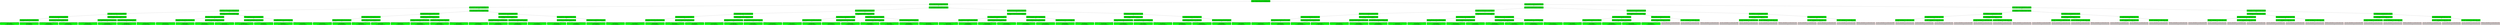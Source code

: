 digraph G{
node[shape="record", style="filled"];
node0xc000503590[label="{949f8a038715c5e8cbe2aca27b60abc17b1543d1f7616f3a46d6af52116e8ddb | e1bc0a82a5c7760df5bcb3e93f556372ac2b7260ddf2448dd0f02cd80b542d5f\nd70d999737134f7c36c555772f1ab1b9f61dfe71d7c60554cd06e2b9b53756c3}", fillcolor="green"];
node0xc0005034f0[label="{e1bc0a82a5c7760df5bcb3e93f556372ac2b7260ddf2448dd0f02cd80b542d5f | 36d7c2810c99183580f41c1a0567d460c1b980b62af30e0c6ffa6ee4377e732a\n6e7f081af5340d6a4f5fcb8490318a96188e33798bff884a1071c944f7ba3a27}", fillcolor="green"];
node0xc000503590->node0xc0005034f0 [dir=back]
node0xc0005033b0[label="{36d7c2810c99183580f41c1a0567d460c1b980b62af30e0c6ffa6ee4377e732a | 8434b5db349dd7719411466d014c113302a3779c1e0afb82ee443c9e5bb11580\nfc09e0d014cd59eb24ce526ed8186e6276e9111908f1f9c64a956bf55ec8775f}", fillcolor="green"];
node0xc0005034f0->node0xc0005033b0 [dir=back]
node0xc000503130[label="{8434b5db349dd7719411466d014c113302a3779c1e0afb82ee443c9e5bb11580 | 3b4fa88a82ac8ea34e204c7ecbe8b0fb4e41d019119d5832ca485d66e5de56e2\nff48f04bc16cccc05b0121c32a30d9083dedb3492235350eff5b56a5bb1a34b8}", fillcolor="green"];
node0xc0005033b0->node0xc000503130 [dir=back]
node0xc000502c30[label="{3b4fa88a82ac8ea34e204c7ecbe8b0fb4e41d019119d5832ca485d66e5de56e2 | 1ccdd45e387af98a1c4855931a1a693251d863ae9cca3a14eceac86fb3f84585\nb42e3968395fdbeb4be635f5db21aaa2751c4c72902d5ad86f7b1240e1e238c9}", fillcolor="green"];
node0xc000503130->node0xc000502c30 [dir=back]
node0xc000502230[label="{1ccdd45e387af98a1c4855931a1a693251d863ae9cca3a14eceac86fb3f84585 | 8d3b7ac238a54a1e5cacc247b8fca2d67f8b73c7c4f518d800a8da03f5c5a4d6\nd47be744290e1f644e6bc96feae2b4325b246bee894da9e869c95e6a5a403ad7}", fillcolor="green"];
node0xc000502c30->node0xc000502230 [dir=back]
node0xc0004f4e10[label="{8d3b7ac238a54a1e5cacc247b8fca2d67f8b73c7c4f518d800a8da03f5c5a4d6 | a693fe4f1dfb02b9ebd232d8ef7a9b417185d2333bf7c89588644b61ae877457\n679220bb345f44f9a72ab098359130d47c4c570217f0024e4d138f0a39ece4a6}", fillcolor="green"];
node0xc000502230->node0xc0004f4e10 [dir=back]
node0xc0001ebe00[label="{a693fe4f1dfb02b9ebd232d8ef7a9b417185d2333bf7c89588644b61ae877457 |DPI: 5814189346446 \nNombre: Cristobal Olmos \nCorreo: jaime.villanueva42@yahoo.com}", fillcolor="green"];
node0xc0004f4e10->node0xc0001ebe00 [dir=back]
node0xc0001ebef0[label="{679220bb345f44f9a72ab098359130d47c4c570217f0024e4d138f0a39ece4a6 |DPI: 2579993916352 \nNombre: Adriana Pichardo \nCorreo: eva89@gmail.com}", fillcolor="green"];
node0xc0004f4e10->node0xc0001ebef0 [dir=back]
node0xc0004f4e60[label="{d47be744290e1f644e6bc96feae2b4325b246bee894da9e869c95e6a5a403ad7 | cdf167354e6ec81520d4b2148716b8c40c939aba4800dd95fbf2336adbc35c14\n676a5df929a0cbbab4c1b777348f6b8c77fb073b1faa537fdba3271f3be7d4e3}", fillcolor="green"];
node0xc000502230->node0xc0004f4e60 [dir=back]
node0xc0001ebf90[label="{cdf167354e6ec81520d4b2148716b8c40c939aba4800dd95fbf2336adbc35c14 |DPI: 6644531371337 \nNombre: Ignacio Almaraz \nCorreo: yolanda.guzmn@yahoo.com}", fillcolor="green"];
node0xc0004f4e60->node0xc0001ebf90 [dir=back]
node0xc0003a6140[label="{676a5df929a0cbbab4c1b777348f6b8c77fb073b1faa537fdba3271f3be7d4e3 |DPI: 7334813213241 \nNombre: Conchita Barreto \nCorreo: manuela20@hotmail.com}", fillcolor="green"];
node0xc0004f4e60->node0xc0003a6140 [dir=back]
node0xc000502280[label="{b42e3968395fdbeb4be635f5db21aaa2751c4c72902d5ad86f7b1240e1e238c9 | c0344e9befa43dd52cf898e0d24541a9ef12d40152cb67417137c1744aa27320\n99850ff4b19c5803681bd2a9d9f92249fd69ae38352f576136a7450895ce6706}", fillcolor="green"];
node0xc000502c30->node0xc000502280 [dir=back]
node0xc0004f4eb0[label="{c0344e9befa43dd52cf898e0d24541a9ef12d40152cb67417137c1744aa27320 | 8502107479b7e89f5f8292936b8bba267f12dd0fe00e412e2be932826b1ab11c\n1dec04371d8c9fd0cfcc534968216d1ce9465e1897cdabfafe680a6c573b685f}", fillcolor="green"];
node0xc000502280->node0xc0004f4eb0 [dir=back]
node0xc0003a6280[label="{8502107479b7e89f5f8292936b8bba267f12dd0fe00e412e2be932826b1ab11c |DPI: 8593429736187 \nNombre: Alejandra Alcántar \nCorreo: mariano.duarte@yahoo.com}", fillcolor="green"];
node0xc0004f4eb0->node0xc0003a6280 [dir=back]
node0xc0003a65f0[label="{1dec04371d8c9fd0cfcc534968216d1ce9465e1897cdabfafe680a6c573b685f |DPI: 8584257927669 \nNombre: Mónica Valverde \nCorreo: clemente.palacios86@hotmail.com}", fillcolor="green"];
node0xc0004f4eb0->node0xc0003a65f0 [dir=back]
node0xc0004f4f00[label="{99850ff4b19c5803681bd2a9d9f92249fd69ae38352f576136a7450895ce6706 | 224de5f1935b2fe808a1b26836f4b8033e7eac3e45d0692aa034f7ee16dd776a\n92d5600e12bd34cf1ac2e00b0bd9e45101a7642a3cff2f93fd532b4432fc111c}", fillcolor="green"];
node0xc000502280->node0xc0004f4f00 [dir=back]
node0xc0003a6960[label="{224de5f1935b2fe808a1b26836f4b8033e7eac3e45d0692aa034f7ee16dd776a |DPI: 5936653271624 \nNombre: Miguel Corona \nCorreo: homero.delatorre54@gmail.com}", fillcolor="green"];
node0xc0004f4f00->node0xc0003a6960 [dir=back]
node0xc0003a6c30[label="{92d5600e12bd34cf1ac2e00b0bd9e45101a7642a3cff2f93fd532b4432fc111c |DPI: 5553164513391 \nNombre: Bernardo Armenta \nCorreo: antoniogaytn47@gmail.com}", fillcolor="green"];
node0xc0004f4f00->node0xc0003a6c30 [dir=back]
node0xc000502c80[label="{ff48f04bc16cccc05b0121c32a30d9083dedb3492235350eff5b56a5bb1a34b8 | 66d90d28d48931210200c88bc77c73f3c29c6e4e68cf260fa7e9b141cf692955\ndbbea6cae44940eefc58333ca281c804e115522e1ea50446b55a891bfd3dd8a5}", fillcolor="green"];
node0xc000503130->node0xc000502c80 [dir=back]
node0xc0005022d0[label="{66d90d28d48931210200c88bc77c73f3c29c6e4e68cf260fa7e9b141cf692955 | 2d90d127c87a663687252fd3dd734f3e4bed861d1fc35567ed0c16dcf7753502\nf5a4e948ffe9f56a85d129a91b0669078923dbf6dc34872e03084ec19e044577}", fillcolor="green"];
node0xc000502c80->node0xc0005022d0 [dir=back]
node0xc0004f4f50[label="{2d90d127c87a663687252fd3dd734f3e4bed861d1fc35567ed0c16dcf7753502 | 589829e63e0dadea3b16de93633e9ef54f663b8a2484c50f04c5d708d7712748\nca32c639aad0a1018fc837cfb84c55f9e74738a97cad284335077be7ab4e4cc4}", fillcolor="green"];
node0xc0005022d0->node0xc0004f4f50 [dir=back]
node0xc0003a6f00[label="{589829e63e0dadea3b16de93633e9ef54f663b8a2484c50f04c5d708d7712748 |DPI: 8377357717474 \nNombre: Raquel Villanueva \nCorreo: clara17@yahoo.com}", fillcolor="green"];
node0xc0004f4f50->node0xc0003a6f00 [dir=back]
node0xc0003a7680[label="{ca32c639aad0a1018fc837cfb84c55f9e74738a97cad284335077be7ab4e4cc4 |DPI: 8616272612388 \nNombre: Rosalia Báez \nCorreo: bertacastro29@yahoo.com}", fillcolor="green"];
node0xc0004f4f50->node0xc0003a7680 [dir=back]
node0xc0004f4fa0[label="{f5a4e948ffe9f56a85d129a91b0669078923dbf6dc34872e03084ec19e044577 | 82e5425c2af431662015d3af51e300a98a0858efa56653b3db7a32e601793481\n4579d1ab270a3e3270348911db4a1cac37035deb0f06a72c3a0c8b3c526dd6a5}", fillcolor="green"];
node0xc0005022d0->node0xc0004f4fa0 [dir=back]
node0xc0003a7db0[label="{82e5425c2af431662015d3af51e300a98a0858efa56653b3db7a32e601793481 |DPI: 4761248384994 \nNombre: Joaquín Carvajal \nCorreo: barbara.soliz@gmail.com}", fillcolor="green"];
node0xc0004f4fa0->node0xc0003a7db0 [dir=back]
node0xc00013e4b0[label="{4579d1ab270a3e3270348911db4a1cac37035deb0f06a72c3a0c8b3c526dd6a5 |DPI: 8618227236876 \nNombre: Patricio Luna \nCorreo: timoteo.de-jess@hotmail.com}", fillcolor="green"];
node0xc0004f4fa0->node0xc00013e4b0 [dir=back]
node0xc000502320[label="{dbbea6cae44940eefc58333ca281c804e115522e1ea50446b55a891bfd3dd8a5 | 734271487f7bb39ae6674e330d14b904d09fa47108763a174d8b3416608407c3\n1fd6161cdffae6f63cedfbfe6f1bbba4a35731bde97edb0a40fa544ba84da3c4}", fillcolor="green"];
node0xc000502c80->node0xc000502320 [dir=back]
node0xc0004f4ff0[label="{734271487f7bb39ae6674e330d14b904d09fa47108763a174d8b3416608407c3 | 5cc31a38be64eff41a877eb91ab3f46aea93d7c93954a8867d5400de1f69b26d\nad11e22189c55d5887a0af980b6a3a0afdde4b0f045c778784499ea480672eb1}", fillcolor="green"];
node0xc000502320->node0xc0004f4ff0 [dir=back]
node0xc00013eaf0[label="{5cc31a38be64eff41a877eb91ab3f46aea93d7c93954a8867d5400de1f69b26d |DPI: 9866583571365 \nNombre: María Cristina Díaz \nCorreo: mara-cristina.rodarte@hotmail.com}", fillcolor="green"];
node0xc0004f4ff0->node0xc00013eaf0 [dir=back]
node0xc00013f180[label="{ad11e22189c55d5887a0af980b6a3a0afdde4b0f045c778784499ea480672eb1 |DPI: 8926946543451 \nNombre: Gloria Lugo \nCorreo: anita84@yahoo.com}", fillcolor="green"];
node0xc0004f4ff0->node0xc00013f180 [dir=back]
node0xc0004f5040[label="{1fd6161cdffae6f63cedfbfe6f1bbba4a35731bde97edb0a40fa544ba84da3c4 | 2add79055fe954ad544eb889fdd7d7edd3c9c0c3a26037acb1f6c585212f8447\n954039e46de8c4ebfea8a55371ba952a3dfb5f052675a35937b99e74728e887c}", fillcolor="green"];
node0xc000502320->node0xc0004f5040 [dir=back]
node0xc00013f770[label="{2add79055fe954ad544eb889fdd7d7edd3c9c0c3a26037acb1f6c585212f8447 |DPI: 2895556173714 \nNombre: Sara Tovar \nCorreo: marco-antonio.pacheco@gmail.com}", fillcolor="green"];
node0xc0004f5040->node0xc00013f770 [dir=back]
node0xc00013fd10[label="{954039e46de8c4ebfea8a55371ba952a3dfb5f052675a35937b99e74728e887c |DPI: 8681469768764 \nNombre: Arturo Herrera \nCorreo: luciagalvn31@yahoo.com}", fillcolor="green"];
node0xc0004f5040->node0xc00013fd10 [dir=back]
node0xc000503180[label="{fc09e0d014cd59eb24ce526ed8186e6276e9111908f1f9c64a956bf55ec8775f | 0e7332425e5355f92290eefa89a0284396307928752adafcefd27427454ca0b4\n3110860b1f80e199678debf514b317f41384c4d00bcddbf26618205ae296908f}", fillcolor="green"];
node0xc0005033b0->node0xc000503180 [dir=back]
node0xc000502cd0[label="{0e7332425e5355f92290eefa89a0284396307928752adafcefd27427454ca0b4 | 4b95fe830396b2b2f9066b5952b13f540a938cca1db43dd2bde147b5bb68a10a\ncf3b90d9ff06f30fbd00dc4d8c4b3dd10d38b8ebf30206a7be067e887e04378c}", fillcolor="green"];
node0xc000503180->node0xc000502cd0 [dir=back]
node0xc000502370[label="{4b95fe830396b2b2f9066b5952b13f540a938cca1db43dd2bde147b5bb68a10a | cb80088d0d9747955edfd3ab6e8749efc199b470d3652729d287cfc43e14c101\nc7f3a4e56fee54f96a6f6212dd0c5b771c17185496d9b82aeea0807d5155927e}", fillcolor="green"];
node0xc000502cd0->node0xc000502370 [dir=back]
node0xc0004f5090[label="{cb80088d0d9747955edfd3ab6e8749efc199b470d3652729d287cfc43e14c101 | cda69f2553925f27b368012dcb22b33c5f63b7a6074c6ecdcfc745d226555860\n2cd3427e68502bbcc3d67e8f37ab16f1677f414cc61844483ceb0b5cda8fc4c4}", fillcolor="green"];
node0xc000502370->node0xc0004f5090 [dir=back]
node0xc0000803c0[label="{cda69f2553925f27b368012dcb22b33c5f63b7a6074c6ecdcfc745d226555860 |DPI: 3829417887596 \nNombre: Clemente Ortega \nCorreo: marco-antonio.vigil42@hotmail.com}", fillcolor="green"];
node0xc0004f5090->node0xc0000803c0 [dir=back]
node0xc000081590[label="{2cd3427e68502bbcc3d67e8f37ab16f1677f414cc61844483ceb0b5cda8fc4c4 |DPI: 7293994859958 \nNombre: Marco Antonio Gaona \nCorreo: rafael.salcido@yahoo.com}", fillcolor="green"];
node0xc0004f5090->node0xc000081590 [dir=back]
node0xc0004f50e0[label="{c7f3a4e56fee54f96a6f6212dd0c5b771c17185496d9b82aeea0807d5155927e | 9fe435dfd87111430553580e92cae53fef4eaf1820b036feca59715a79e7e037\n52f8801012ee4c656cc37271811730cc385a42e3e9a3295f265962cb6060818c}", fillcolor="green"];
node0xc000502370->node0xc0004f50e0 [dir=back]
node0xc000056640[label="{9fe435dfd87111430553580e92cae53fef4eaf1820b036feca59715a79e7e037 |DPI: 5268755694735 \nNombre: Juana Chávez \nCorreo: cristina.velzquez42@yahoo.com}", fillcolor="green"];
node0xc0004f50e0->node0xc000056640 [dir=back]
node0xc000057590[label="{52f8801012ee4c656cc37271811730cc385a42e3e9a3295f265962cb6060818c |DPI: 4931411478349 \nNombre: Ana Alemán \nCorreo: mara-jos.guajardo@yahoo.com}", fillcolor="green"];
node0xc0004f50e0->node0xc000057590 [dir=back]
node0xc0005023c0[label="{cf3b90d9ff06f30fbd00dc4d8c4b3dd10d38b8ebf30206a7be067e887e04378c | 62161ae532081c49c91c90e63ae478f533b4a78a0c4bdcabccec7255f1bb1d75\n44860b4dbffb043b5295111d8fe1b01e523b7b270c52157b6bb31b249fd51bdd}", fillcolor="green"];
node0xc000502cd0->node0xc0005023c0 [dir=back]
node0xc0004f5130[label="{62161ae532081c49c91c90e63ae478f533b4a78a0c4bdcabccec7255f1bb1d75 | 514055b9d6520d1571e393e286dce1d5c5f2a8410567854376ba0b742f940b1f\n86cc1691e10efa09513a61e36a2b80d8a4b6c7c1c980d173c7c5d7a1d35a608c}", fillcolor="green"];
node0xc0005023c0->node0xc0004f5130 [dir=back]
node0xc0000fe500[label="{514055b9d6520d1571e393e286dce1d5c5f2a8410567854376ba0b742f940b1f |DPI: 9468315172899 \nNombre: Miguel Delao \nCorreo: emilia.bustos@yahoo.com}", fillcolor="green"];
node0xc0004f5130->node0xc0000fe500 [dir=back]
node0xc0000ff3b0[label="{86cc1691e10efa09513a61e36a2b80d8a4b6c7c1c980d173c7c5d7a1d35a608c |DPI: 2544769875933 \nNombre: Ricardo Villareal \nCorreo: gracielasantilln86@hotmail.com}", fillcolor="green"];
node0xc0004f5130->node0xc0000ff3b0 [dir=back]
node0xc0004f5180[label="{44860b4dbffb043b5295111d8fe1b01e523b7b270c52157b6bb31b249fd51bdd | 23305c6ecbb573d1427ac73728fff3daa48eb865abee314d31886fa86cc0e9a7\ncdd5768b5c334b0ea3c5dc7f8ecef081108f1356f9eb65073bfc94a7a57f7d2e}", fillcolor="green"];
node0xc0005023c0->node0xc0004f5180 [dir=back]
node0xc0001a6230[label="{23305c6ecbb573d1427ac73728fff3daa48eb865abee314d31886fa86cc0e9a7 |DPI: 8849135349176 \nNombre: Isabel Quiñones \nCorreo: gregorio.leiva59@yahoo.com}", fillcolor="green"];
node0xc0004f5180->node0xc0001a6230 [dir=back]
node0xc0001a6ff0[label="{cdd5768b5c334b0ea3c5dc7f8ecef081108f1356f9eb65073bfc94a7a57f7d2e |DPI: 7119974381947 \nNombre: Lourdes Segura \nCorreo: jos-emiliomadrigal21@yahoo.com}", fillcolor="green"];
node0xc0004f5180->node0xc0001a6ff0 [dir=back]
node0xc000502d20[label="{3110860b1f80e199678debf514b317f41384c4d00bcddbf26618205ae296908f | a5d31efc7389d33506070baff88c45669a72f983556a93cde9f2d0515cf3d705\na39e843d240c430cff348b98a17046034b1fd8e4546a3bb5b68242d28d84b1c9}", fillcolor="green"];
node0xc000503180->node0xc000502d20 [dir=back]
node0xc000502410[label="{a5d31efc7389d33506070baff88c45669a72f983556a93cde9f2d0515cf3d705 | 209c312afbf1bdaf98f502a12cf3c15908867faa1e93156d8a3535a743fdebab\nfb37753097dd6ddddc93406715c6b390ca6eb074a726460f8b21c02e7b03651c}", fillcolor="green"];
node0xc000502d20->node0xc000502410 [dir=back]
node0xc0004f51d0[label="{209c312afbf1bdaf98f502a12cf3c15908867faa1e93156d8a3535a743fdebab | b72ab869cec3c9bb131bbbd848c9ce4e50797126656dbb953db0d663f00b64be\n6bcf4d8e749de78d4e21228dd2b29b2038e9aa126d00f5ebedff2000dba09750}", fillcolor="green"];
node0xc000502410->node0xc0004f51d0 [dir=back]
node0xc0001a7d10[label="{b72ab869cec3c9bb131bbbd848c9ce4e50797126656dbb953db0d663f00b64be |DPI: 2669196288446 \nNombre: Caridad Jiménez \nCorreo: jacobo.ulloa@hotmail.com}", fillcolor="green"];
node0xc0004f51d0->node0xc0001a7d10 [dir=back]
node0xc0002c4a50[label="{6bcf4d8e749de78d4e21228dd2b29b2038e9aa126d00f5ebedff2000dba09750 |DPI: 7635494171368 \nNombre: Cristobal Gaona \nCorreo: guillermina01@hotmail.com}", fillcolor="green"];
node0xc0004f51d0->node0xc0002c4a50 [dir=back]
node0xc0004f5220[label="{fb37753097dd6ddddc93406715c6b390ca6eb074a726460f8b21c02e7b03651c | a816bc031b6bac1879c2925215a916fc09220d6dbff2fc9a6d7e2e306d84ca67\n0c46e2547b5193a2c60e5cc4b227dbeaa52c740f0e55b0a61c5fed04fa93fa4e}", fillcolor="green"];
node0xc000502410->node0xc0004f5220 [dir=back]
node0xc0002c5680[label="{a816bc031b6bac1879c2925215a916fc09220d6dbff2fc9a6d7e2e306d84ca67 |DPI: 4656671761475 \nNombre: Hernán Granado \nCorreo: cecilia.pia88@gmail.com}", fillcolor="green"];
node0xc0004f5220->node0xc0002c5680 [dir=back]
node0xc0001ba230[label="{0c46e2547b5193a2c60e5cc4b227dbeaa52c740f0e55b0a61c5fed04fa93fa4e |DPI: 7743627623662 \nNombre: Adriana Padrón \nCorreo: gustavohidalgo60@yahoo.com}", fillcolor="green"];
node0xc0004f5220->node0xc0001ba230 [dir=back]
node0xc000502460[label="{a39e843d240c430cff348b98a17046034b1fd8e4546a3bb5b68242d28d84b1c9 | e26c7c4afc2c9b623577e224111c9999a35bd3776be147f55a571b26876101b5\n8fcdd9650b09ea8ed104f6516c1adeaab5fd966c5dec746356c002e11f45d83e}", fillcolor="green"];
node0xc000502d20->node0xc000502460 [dir=back]
node0xc0004f5270[label="{e26c7c4afc2c9b623577e224111c9999a35bd3776be147f55a571b26876101b5 | 0c0737ec6bb47e5b432877db260d0e8eed4b5bc1701859e4d4027aff5e22ce47\n68e687335d2115cbcd512c277e510743b3b012826d9fde4fc58c801ca8513dfe}", fillcolor="green"];
node0xc000502460->node0xc0004f5270 [dir=back]
node0xc0001bae10[label="{0c0737ec6bb47e5b432877db260d0e8eed4b5bc1701859e4d4027aff5e22ce47 |DPI: 1822147458793 \nNombre: Ángela Limón \nCorreo: mara-elena31@hotmail.com}", fillcolor="green"];
node0xc0004f5270->node0xc0001bae10 [dir=back]
node0xc0001bb9a0[label="{68e687335d2115cbcd512c277e510743b3b012826d9fde4fc58c801ca8513dfe |DPI: 1368897391774 \nNombre: Emilia Rocha \nCorreo: caridad24@gmail.com}", fillcolor="green"];
node0xc0004f5270->node0xc0001bb9a0 [dir=back]
node0xc0004f52c0[label="{8fcdd9650b09ea8ed104f6516c1adeaab5fd966c5dec746356c002e11f45d83e | 0691abed08b220efbfad814a1c069638c70601eba4f06728a0da14e6651dbbb1\n98aed83cdbfa9aa48376a4f02ac8ff9d85e98f4c4cf4523d46125e644159340d}", fillcolor="green"];
node0xc000502460->node0xc0004f52c0 [dir=back]
node0xc00040e500[label="{0691abed08b220efbfad814a1c069638c70601eba4f06728a0da14e6651dbbb1 |DPI: 8773678378328 \nNombre: Marco Antonio Olvera \nCorreo: horacio96@gmail.com}", fillcolor="green"];
node0xc0004f52c0->node0xc00040e500 [dir=back]
node0xc00040efa0[label="{98aed83cdbfa9aa48376a4f02ac8ff9d85e98f4c4cf4523d46125e644159340d |DPI: 5254425467734 \nNombre: Catalina Anaya \nCorreo: elena.malave66@gmail.com}", fillcolor="green"];
node0xc0004f52c0->node0xc00040efa0 [dir=back]
node0xc000503400[label="{6e7f081af5340d6a4f5fcb8490318a96188e33798bff884a1071c944f7ba3a27 | 454d741930cbd6c36d32880b4a9d98b89e65b6ecc45e618e4d6e9837d590ba48\n1ec5a3bbfe01556da94d2bac4a319ebb7ff70b9ff4433072f95ef87b2543a3f4}", fillcolor="green"];
node0xc0005034f0->node0xc000503400 [dir=back]
node0xc0005031d0[label="{454d741930cbd6c36d32880b4a9d98b89e65b6ecc45e618e4d6e9837d590ba48 | f8d5121692b950f9063dfbfa121c85342e302a2bfc821669fd46425fdc2a0367\nf81cdb4ae31b94e59e17f93a4889a4238e96bc61dba57647dbf35889e8b08b81}", fillcolor="green"];
node0xc000503400->node0xc0005031d0 [dir=back]
node0xc000502d70[label="{f8d5121692b950f9063dfbfa121c85342e302a2bfc821669fd46425fdc2a0367 | 6b46f64fc90d88a895469a62ef89ae5ced317261ec92bbef05c55d6f6277cd7f\nea8c234e3bb0b04cac7ba6602176298617c762483049b0468a3513fb1011386b}", fillcolor="green"];
node0xc0005031d0->node0xc000502d70 [dir=back]
node0xc0005024b0[label="{6b46f64fc90d88a895469a62ef89ae5ced317261ec92bbef05c55d6f6277cd7f | 1f83531335f78e2e1b33626081bf6c89ec72da0df6c375824c9ae1bf5475981a\n45ad81c521fb2cbbf68c8e5e2816561b7f0e3ab831da59e927abbb590e101e13}", fillcolor="green"];
node0xc000502d70->node0xc0005024b0 [dir=back]
node0xc0004f5310[label="{1f83531335f78e2e1b33626081bf6c89ec72da0df6c375824c9ae1bf5475981a | 8978831b6c0d6977847fc474a57287aba0f812050964399d9208b9a620407590\n4320918f8424d591d342b34c9300016e79034b5d5cb6e4a67f910a7b74eb6bd3}", fillcolor="green"];
node0xc0005024b0->node0xc0004f5310 [dir=back]
node0xc00040f9a0[label="{8978831b6c0d6977847fc474a57287aba0f812050964399d9208b9a620407590 |DPI: 3142962397964 \nNombre: Pilar Arriaga \nCorreo: gilberto.pedraza@yahoo.com}", fillcolor="green"];
node0xc0004f5310->node0xc00040f9a0 [dir=back]
node0xc0002d3950[label="{4320918f8424d591d342b34c9300016e79034b5d5cb6e4a67f910a7b74eb6bd3 |DPI: 2934128786923 \nNombre: Diana Granados \nCorreo: hugo.lugo64@hotmail.com}", fillcolor="green"];
node0xc0004f5310->node0xc0002d3950 [dir=back]
node0xc0004f5360[label="{45ad81c521fb2cbbf68c8e5e2816561b7f0e3ab831da59e927abbb590e101e13 | b89c091248498f74171e6c4a6de947374ad5616db337a2e26d99c7853630f26a\n38b947f433a6a23652e1f51d8e012c8a2862139128de106a0df8abae8b3805f7}", fillcolor="green"];
node0xc0005024b0->node0xc0004f5360 [dir=back]
node0xc0002ed860[label="{b89c091248498f74171e6c4a6de947374ad5616db337a2e26d99c7853630f26a |DPI: 4741686263641 \nNombre: David Ybarra \nCorreo: carlacarranza97@hotmail.com}", fillcolor="green"];
node0xc0004f5360->node0xc0002ed860 [dir=back]
node0xc0003076d0[label="{38b947f433a6a23652e1f51d8e012c8a2862139128de106a0df8abae8b3805f7 |DPI: 7913235243699 \nNombre: Adriana Gil \nCorreo: jaime08@yahoo.com}", fillcolor="green"];
node0xc0004f5360->node0xc0003076d0 [dir=back]
node0xc000502500[label="{ea8c234e3bb0b04cac7ba6602176298617c762483049b0468a3513fb1011386b | 160cfb9cddb2b4b2c67a6ab55bcd0e354bd912e690da6e406a5481af8e2a46cc\nd7a9e8f392b8c8870dcec48fdd279c633bfadecb790a2a0468427d6a148c2ce7}", fillcolor="green"];
node0xc000502d70->node0xc000502500 [dir=back]
node0xc0004f53b0[label="{160cfb9cddb2b4b2c67a6ab55bcd0e354bd912e690da6e406a5481af8e2a46cc | c95bd84c9cf959b5d89900422d2c075e2055fef1350a721d526172a7f24f411b\na66768b65194ef3fe50572c417e2ebc1a5652737ca42dad7c2600ac07a7f0c50}", fillcolor="green"];
node0xc000502500->node0xc0004f53b0 [dir=back]
node0xc000381540[label="{c95bd84c9cf959b5d89900422d2c075e2055fef1350a721d526172a7f24f411b |DPI: 7736147974617 \nNombre: Mercedes Matos \nCorreo: andrs.villa@hotmail.com}", fillcolor="green"];
node0xc0004f53b0->node0xc000381540 [dir=back]
node0xc0001af4f0[label="{a66768b65194ef3fe50572c417e2ebc1a5652737ca42dad7c2600ac07a7f0c50 |DPI: 1288938143589 \nNombre: Benjamín Delapaz \nCorreo: mara-soledad10@gmail.com}", fillcolor="green"];
node0xc0004f53b0->node0xc0001af4f0 [dir=back]
node0xc0004f5400[label="{d7a9e8f392b8c8870dcec48fdd279c633bfadecb790a2a0468427d6a148c2ce7 | bf950dd1a89fe0b8ec95bde1bc03cd2b236056263258dc974fa80d852c3932c1\n8b9e19c88fe8cc15facad84793e63319916e785883fdb20e77f0a3b82791f73c}", fillcolor="green"];
node0xc000502500->node0xc0004f5400 [dir=back]
node0xc0003a6af0[label="{bf950dd1a89fe0b8ec95bde1bc03cd2b236056263258dc974fa80d852c3932c1 |DPI: 2943724396811 \nNombre: Mario Arreola \nCorreo: rocio.armijo@hotmail.com}", fillcolor="green"];
node0xc0004f5400->node0xc0003a6af0 [dir=back]
node0xc00013e870[label="{8b9e19c88fe8cc15facad84793e63319916e785883fdb20e77f0a3b82791f73c |DPI: 6643178386258 \nNombre: Magdalena Cabrera \nCorreo: pedromontemayor66@yahoo.com}", fillcolor="green"];
node0xc0004f5400->node0xc00013e870 [dir=back]
node0xc000502dc0[label="{f81cdb4ae31b94e59e17f93a4889a4238e96bc61dba57647dbf35889e8b08b81 | f1e1cece38351e5380e004141d1661543f4975ed949a05020a619a8817da89ea\n121dc9a3993ed9f3b96a6f41143a196ba51c38dc840f42a05efc6b2988193999}", fillcolor="green"];
node0xc0005031d0->node0xc000502dc0 [dir=back]
node0xc000502550[label="{f1e1cece38351e5380e004141d1661543f4975ed949a05020a619a8817da89ea | a020f91d96cb409aeece9e6a4381460f153e46af02897c4433d71dfb45c2897d\n5f913b5e0db626b7806fc3e5b46eb5cf84de6358806ecab191a1c33475ec6da0}", fillcolor="green"];
node0xc000502dc0->node0xc000502550 [dir=back]
node0xc0004f5450[label="{a020f91d96cb409aeece9e6a4381460f153e46af02897c4433d71dfb45c2897d | 01304332c4a64c253ab210c79e1027242904cf94f2034080424aeb23b41ca903\n76d6448a71d482bb4b4db30c4acde84c44e7ec55043ad250fdddbba8fec9f4e3}", fillcolor="green"];
node0xc000502550->node0xc0004f5450 [dir=back]
node0xc000080690[label="{01304332c4a64c253ab210c79e1027242904cf94f2034080424aeb23b41ca903 |DPI: 5155254917714 \nNombre: Jorge Chávez \nCorreo: bertaperalta89@hotmail.com}", fillcolor="green"];
node0xc0004f5450->node0xc000080690 [dir=back]
node0xc0000562d0[label="{76d6448a71d482bb4b4db30c4acde84c44e7ec55043ad250fdddbba8fec9f4e3 |DPI: 1636777681957 \nNombre: Gilberto Menchaca \nCorreo: ngela.godoy27@hotmail.com}", fillcolor="green"];
node0xc0004f5450->node0xc0000562d0 [dir=back]
node0xc0004f54a0[label="{5f913b5e0db626b7806fc3e5b46eb5cf84de6358806ecab191a1c33475ec6da0 | 4335c57654f063dc992d6d0e5a15f84f6c23eb2a1fa35e5440571f40faf38ca6\n043a5d0e5695afe0aa52bfb4ceaf3632070e06921c6d9d96ba8134c8c69fb2f1}", fillcolor="green"];
node0xc000502550->node0xc0004f54a0 [dir=back]
node0xc000057e50[label="{4335c57654f063dc992d6d0e5a15f84f6c23eb2a1fa35e5440571f40faf38ca6 |DPI: 4139935691723 \nNombre: Dolores Sepúlveda \nCorreo: mara.perea@gmail.com}", fillcolor="green"];
node0xc0004f54a0->node0xc000057e50 [dir=back]
node0xc0000ff9a0[label="{043a5d0e5695afe0aa52bfb4ceaf3632070e06921c6d9d96ba8134c8c69fb2f1 |DPI: 7966122282638 \nNombre: Diego Castañeda \nCorreo: guillermina.loera38@yahoo.com}", fillcolor="green"];
node0xc0004f54a0->node0xc0000ff9a0 [dir=back]
node0xc0005025a0[label="{121dc9a3993ed9f3b96a6f41143a196ba51c38dc840f42a05efc6b2988193999 | 255c03fcf8396026ab0ebc984fca6ef3c70f85b7fd52b54f7445c8d9fde88836\n5076383c8e73ea03087a606152cc2bc753c1390a69ea7b8507600f0455caecbd}", fillcolor="green"];
node0xc000502dc0->node0xc0005025a0 [dir=back]
node0xc0004f54f0[label="{255c03fcf8396026ab0ebc984fca6ef3c70f85b7fd52b54f7445c8d9fde88836 | b598a1d7bf9ebaab8bd85ad69298a4549d98935464ca017b3b5dfcab7ccdae9c\n71c1fe1fca76d2224ec3bf1dfd29e247009028a2717e085c538ab9e21061feba}", fillcolor="green"];
node0xc0005025a0->node0xc0004f54f0 [dir=back]
node0xc0001a74a0[label="{b598a1d7bf9ebaab8bd85ad69298a4549d98935464ca017b3b5dfcab7ccdae9c |DPI: 7243556412666 \nNombre: Luis Franco \nCorreo: martn.pabn@hotmail.com}", fillcolor="green"];
node0xc0004f54f0->node0xc0001a74a0 [dir=back]
node0xc0002c4f50[label="{71c1fe1fca76d2224ec3bf1dfd29e247009028a2717e085c538ab9e21061feba |DPI: 6151384252919 \nNombre: Julio Ojeda \nCorreo: mnicasaavedra45@gmail.com}", fillcolor="green"];
node0xc0004f54f0->node0xc0002c4f50 [dir=back]
node0xc0004f5540[label="{5076383c8e73ea03087a606152cc2bc753c1390a69ea7b8507600f0455caecbd | 7c6b7019d5512645b056037ff0e5cbee1e7b3d55e75ea8062ebae9481949d11b\ne659ae37f8e9074e3cc2452f8eac98d3af39a86d8b1adb3061a554ab1344d06b}", fillcolor="green"];
node0xc0005025a0->node0xc0004f5540 [dir=back]
node0xc0001ba9b0[label="{7c6b7019d5512645b056037ff0e5cbee1e7b3d55e75ea8062ebae9481949d11b |DPI: 9783989826944 \nNombre: Ariadna Gallegos \nCorreo: jaimezayas60@yahoo.com}", fillcolor="green"];
node0xc0004f5540->node0xc0001ba9b0 [dir=back]
node0xc00040e3c0[label="{e659ae37f8e9074e3cc2452f8eac98d3af39a86d8b1adb3061a554ab1344d06b |DPI: 8719188476476 \nNombre: Reina Fonseca \nCorreo: miguel-ngel.almanza03@gmail.com}", fillcolor="green"];
node0xc0004f5540->node0xc00040e3c0 [dir=back]
node0xc000503220[label="{1ec5a3bbfe01556da94d2bac4a319ebb7ff70b9ff4433072f95ef87b2543a3f4 | 0a3b52a926a020193e239364b6439346146b1afe26b21037145a99c6a31f8c2f\ne4ac94deb1549951321bf72f76e78946dd6d6601fdbde0b08dd0bc9d4cc90ccb}", fillcolor="green"];
node0xc000503400->node0xc000503220 [dir=back]
node0xc000502e10[label="{0a3b52a926a020193e239364b6439346146b1afe26b21037145a99c6a31f8c2f | 367d0337809c8ba1e7cc0888bfb254b12f81668a0fe623f989b5a216446e9c21\na2d964aeabb6297b672a76d518a2164ff6e03e6ef40a202cb6afe10f2133e6e1}", fillcolor="green"];
node0xc000503220->node0xc000502e10 [dir=back]
node0xc0005025f0[label="{367d0337809c8ba1e7cc0888bfb254b12f81668a0fe623f989b5a216446e9c21 | a29ae1c740b6e46eaa6cfa010e26c8db786df6307575875415216b6587ad5bb3\n1ba94cf858cdbf06269d3e0fb4e7faa44eaf7022dacc5706bca9563e327144c5}", fillcolor="green"];
node0xc000502e10->node0xc0005025f0 [dir=back]
node0xc0004f5590[label="{a29ae1c740b6e46eaa6cfa010e26c8db786df6307575875415216b6587ad5bb3 | 0381e66b34a3da34ea74d93c2440cbad9238282976eda3993c7d91efa6ada976\n90e4a29e29d15d748484375802c739fdd55f77526f379eac0780e6caf092d53f}", fillcolor="green"];
node0xc0005025f0->node0xc0004f5590 [dir=back]
node0xc00040fdb0[label="{0381e66b34a3da34ea74d93c2440cbad9238282976eda3993c7d91efa6ada976 |DPI: 9281237978619 \nNombre: Lorena Saiz \nCorreo: concepcinaguirre80@yahoo.com}", fillcolor="green"];
node0xc0004f5590->node0xc00040fdb0 [dir=back]
node0xc0002d3680[label="{90e4a29e29d15d748484375802c739fdd55f77526f379eac0780e6caf092d53f |DPI: 8946841966492 \nNombre: Isabela Águilar \nCorreo: manuela52@hotmail.com}", fillcolor="green"];
node0xc0004f5590->node0xc0002d3680 [dir=back]
node0xc0004f55e0[label="{1ba94cf858cdbf06269d3e0fb4e7faa44eaf7022dacc5706bca9563e327144c5 | c3e6f63ba7d76008a2d1a8f6d1f176e67054fedc5f948bf99af77f1b5a083aa4\ne4ba5935a8f7cbd1fca8c9eeb26453230d1dbd186046b60afb2ab68886efa253}", fillcolor="green"];
node0xc0005025f0->node0xc0004f55e0 [dir=back]
node0xc0002ecf50[label="{c3e6f63ba7d76008a2d1a8f6d1f176e67054fedc5f948bf99af77f1b5a083aa4 |DPI: 8844536119965 \nNombre: Andrea Bahena \nCorreo: micaelaybarra59@yahoo.com}", fillcolor="green"];
node0xc0004f55e0->node0xc0002ecf50 [dir=back]
node0xc0003067d0[label="{e4ba5935a8f7cbd1fca8c9eeb26453230d1dbd186046b60afb2ab68886efa253 |DPI: 6278431891478 \nNombre: Mónica Jaramillo \nCorreo: andrea.rico43@yahoo.com}", fillcolor="green"];
node0xc0004f55e0->node0xc0003067d0 [dir=back]
node0xc000502640[label="{a2d964aeabb6297b672a76d518a2164ff6e03e6ef40a202cb6afe10f2133e6e1 | ff6a584fc91bc446569486680cc217c1f8a104171c7033ff5e13c9d06b97464d\ndd7e22b9eac96519a3e935482fc7588223a8cc7a462759a81993f8dd4c5569aa}", fillcolor="green"];
node0xc000502e10->node0xc000502640 [dir=back]
node0xc0004f5630[label="{ff6a584fc91bc446569486680cc217c1f8a104171c7033ff5e13c9d06b97464d | 4ca6e4c9b40b94cff6aceb3e72435db0fb7069264db9d81cae4b4bdc3aca9867\ncdd6b8fd106a4e04540208a969af9cdf89a4a8082ebaac582d7445edce282e36}", fillcolor="green"];
node0xc000502640->node0xc0004f5630 [dir=back]
node0xc00012e7d0[label="{4ca6e4c9b40b94cff6aceb3e72435db0fb7069264db9d81cae4b4bdc3aca9867 |DPI: 3719448425919 \nNombre: Graciela Garibay \nCorreo: irenevarela66@yahoo.com}", fillcolor="green"];
node0xc0004f5630->node0xc00012e7d0 [dir=back]
node0xc00012ff40[label="{cdd6b8fd106a4e04540208a969af9cdf89a4a8082ebaac582d7445edce282e36 |DPI: 9713416438915 \nNombre: Magdalena Corrales \nCorreo: guillermo94@gmail.com}", fillcolor="green"];
node0xc0004f5630->node0xc00012ff40 [dir=back]
node0xc0004f5680[label="{dd7e22b9eac96519a3e935482fc7588223a8cc7a462759a81993f8dd4c5569aa | e29615362d8732685af00bce69b2342db05c3e8421a52f3a6145cc99a7324df3\n2d0ae68665ed3fd409cee16eebeb3dafc50191e3c482f5032fd4c093047d2dae}", fillcolor="green"];
node0xc000502640->node0xc0004f5680 [dir=back]
node0xc00015d680[label="{e29615362d8732685af00bce69b2342db05c3e8421a52f3a6145cc99a7324df3 |DPI: 3163518389391 \nNombre: Beatriz Garibay \nCorreo: lourdes41@yahoo.com}", fillcolor="green"];
node0xc0004f5680->node0xc00015d680 [dir=back]
node0xc000188d70[label="{2d0ae68665ed3fd409cee16eebeb3dafc50191e3c482f5032fd4c093047d2dae |DPI: 4364563269412 \nNombre: Pablo Saldaña \nCorreo: josferrer65@gmail.com}", fillcolor="green"];
node0xc0004f5680->node0xc000188d70 [dir=back]
node0xc000502e60[label="{e4ac94deb1549951321bf72f76e78946dd6d6601fdbde0b08dd0bc9d4cc90ccb | b25359f0bc5cfb4f45616ca0c9d52a333005fcee7345128bbf2771c7b476191f\n25e1706b24d6282ee000a670570d203da2a429fdb3482f65d13a9e09dbb1a83f}", fillcolor="green"];
node0xc000503220->node0xc000502e60 [dir=back]
node0xc000502690[label="{b25359f0bc5cfb4f45616ca0c9d52a333005fcee7345128bbf2771c7b476191f | 5129d9a70100d7ff82aa39f9e11dbbfa9a9d6ca230d7070870ab6454de9545c2\n21c4fc4f03cc32ec0a8dd9e1e0b898554eb71a1bc17b5c4bbd0b4ac4580cd823}", fillcolor="green"];
node0xc000502e60->node0xc000502690 [dir=back]
node0xc0004f56d0[label="{5129d9a70100d7ff82aa39f9e11dbbfa9a9d6ca230d7070870ab6454de9545c2 | a97f90998bc77e9a29863c6fea51f36638c9c6c1550c99fef4c3e312b2754fa7\nd0d3a2ce16e23b76b84005b862abc56e6d8a78486a66144821301f49bef67c80}", fillcolor="green"];
node0xc000502690->node0xc0004f56d0 [dir=back]
node0xc00019c410[label="{a97f90998bc77e9a29863c6fea51f36638c9c6c1550c99fef4c3e312b2754fa7 |DPI: 2463133135696 \nNombre: Juan Santacruz \nCorreo: cristobal.maestas@gmail.com}", fillcolor="green"];
node0xc0004f56d0->node0xc00019c410 [dir=back]
node0xc00019da40[label="{d0d3a2ce16e23b76b84005b862abc56e6d8a78486a66144821301f49bef67c80 |DPI: 7393555697555 \nNombre: Ana Luisa Quintero \nCorreo: gloria.correa@hotmail.com}", fillcolor="green"];
node0xc0004f56d0->node0xc00019da40 [dir=back]
node0xc0004f5720[label="{21c4fc4f03cc32ec0a8dd9e1e0b898554eb71a1bc17b5c4bbd0b4ac4580cd823 | 86b85b0a38f4162cba73a5476592c4ecb959d31efc84a5cbbd85d5769044b7b1\n42a07e09737f55f9a2d70c9e21f1edd33d5551a800a13edfc9ab9bd9fc2c89e8}", fillcolor="green"];
node0xc000502690->node0xc0004f5720 [dir=back]
node0xc0001b9040[label="{86b85b0a38f4162cba73a5476592c4ecb959d31efc84a5cbbd85d5769044b7b1 |DPI: 6117527626576 \nNombre: Mayte Salcido \nCorreo: raquel.viera@gmail.com}", fillcolor="green"];
node0xc0004f5720->node0xc0001b9040 [dir=back]
node0xc0001da5f0[label="{42a07e09737f55f9a2d70c9e21f1edd33d5551a800a13edfc9ab9bd9fc2c89e8 |DPI: 1889525113272 \nNombre: Raúl Dueñas \nCorreo: leonorlemus91@hotmail.com}", fillcolor="green"];
node0xc0004f5720->node0xc0001da5f0 [dir=back]
node0xc0005026e0[label="{25e1706b24d6282ee000a670570d203da2a429fdb3482f65d13a9e09dbb1a83f | 8700ddecf36aabb19fd72d7838ffc3f2dc29c7fbc6c5df47ae985681ce88d23f\n400356a383799547841dfde7f0483e7032142d559e16906e350f679c45b162ba}", fillcolor="green"];
node0xc000502e60->node0xc0005026e0 [dir=back]
node0xc0004f5770[label="{8700ddecf36aabb19fd72d7838ffc3f2dc29c7fbc6c5df47ae985681ce88d23f | 50bfa66b73f3543f2d999de9d69d2a5967034223a94851af49489d38f68ddace\n9c32bb9b929018e55cb4d14b3a9b860e546871cc11782e14e4fe5278badc919e}", fillcolor="green"];
node0xc0005026e0->node0xc0004f5770 [dir=back]
node0xc0001dbb30[label="{50bfa66b73f3543f2d999de9d69d2a5967034223a94851af49489d38f68ddace |DPI: 2685894788755 \nNombre: José Emilio Amador \nCorreo: lorenzo36@gmail.com}", fillcolor="green"];
node0xc0004f5770->node0xc0001dbb30 [dir=back]
node0xc0001ef040[label="{9c32bb9b929018e55cb4d14b3a9b860e546871cc11782e14e4fe5278badc919e |DPI: 9664891415778 \nNombre: Graciela Rosales \nCorreo: guillermo.sanches@gmail.com}", fillcolor="green"];
node0xc0004f5770->node0xc0001ef040 [dir=back]
node0xc0004f57c0[label="{400356a383799547841dfde7f0483e7032142d559e16906e350f679c45b162ba | 0f07d7f0fa1d0d1b9d10c3cbb80b04a6ed554b02019f204bcb313a8d3a842685\n795394a869bfdaea9b62d0fad3b48b7933d967c2f824d69f1ed246da9bba9aa4}", fillcolor="green"];
node0xc0005026e0->node0xc0004f57c0 [dir=back]
node0xc00021c500[label="{0f07d7f0fa1d0d1b9d10c3cbb80b04a6ed554b02019f204bcb313a8d3a842685 |DPI: 5829183656269 \nNombre: Carmen Rodríguez \nCorreo: guadalupe.luna@yahoo.com}", fillcolor="green"];
node0xc0004f57c0->node0xc00021c500 [dir=back]
node0xc00021d950[label="{795394a869bfdaea9b62d0fad3b48b7933d967c2f824d69f1ed246da9bba9aa4 |DPI: 3222262655866 \nNombre: Olivia Lovato \nCorreo: carlota56@hotmail.com}", fillcolor="green"];
node0xc0004f57c0->node0xc00021d950 [dir=back]
node0xc000503540[label="{d70d999737134f7c36c555772f1ab1b9f61dfe71d7c60554cd06e2b9b53756c3 | 32ec8e2c7f6d2b6e632263c0fedcb62aad77fda58ddac3840e5c583d74cac4c9\n6e468e8eef75b2a6cbe733ec9742c9a4b3cfc8ac5562bb22d31171857db25097}", fillcolor="green"];
node0xc000503590->node0xc000503540 [dir=back]
node0xc000503450[label="{32ec8e2c7f6d2b6e632263c0fedcb62aad77fda58ddac3840e5c583d74cac4c9 | 61b0c13344e62a1325b7bf52bfbf0793294c6b13bd77029a7acf3888397bb117\nf34e66227165f1281f479e413cb2847497b002988e0231fb739dd340a088055b}", fillcolor="green"];
node0xc000503540->node0xc000503450 [dir=back]
node0xc000503270[label="{61b0c13344e62a1325b7bf52bfbf0793294c6b13bd77029a7acf3888397bb117 | 6580240f6a3d00d1edc13cf4464c48a00f8e197f16479f83d19104bef8c56fd8\n147b8a5df3e52b7b99162e20ec0324017487ebcc305aa30bc85770696a67c782}", fillcolor="green"];
node0xc000503450->node0xc000503270 [dir=back]
node0xc000502eb0[label="{6580240f6a3d00d1edc13cf4464c48a00f8e197f16479f83d19104bef8c56fd8 | 0719d054be1d20442927a3cda248fa288d3a805293e7c7508a07892072ef045d\n7fe16da8717b4b86a4037d21849626159bc3444ad4db498ccad851570ccc8bca}", fillcolor="green"];
node0xc000503270->node0xc000502eb0 [dir=back]
node0xc000502730[label="{0719d054be1d20442927a3cda248fa288d3a805293e7c7508a07892072ef045d | 56afe99526c2f003e76876e37adf2d2ed34eeb3c7acb9df9eac74a2e37d2bf5f\n6ba2df7c88045b4f3c59266f8cc00a5bb151106c9dc75e73886d19b5142de3c3}", fillcolor="green"];
node0xc000502eb0->node0xc000502730 [dir=back]
node0xc0004f5810[label="{56afe99526c2f003e76876e37adf2d2ed34eeb3c7acb9df9eac74a2e37d2bf5f | 750ed222765557259ff145e912405a4f642f31f7a39e77be142a844c295b85a8\n87ae5f9b0b1e5035a649555649e7529a9e5e7ed51be078f1461d5c708569ab51}", fillcolor="green"];
node0xc000502730->node0xc0004f5810 [dir=back]
node0xc000248d70[label="{750ed222765557259ff145e912405a4f642f31f7a39e77be142a844c295b85a8 |DPI: 2397977697528 \nNombre: Vicente Chapa \nCorreo: ramonaalemn15@yahoo.com}", fillcolor="green"];
node0xc0004f5810->node0xc000248d70 [dir=back]
node0xc000278960[label="{87ae5f9b0b1e5035a649555649e7529a9e5e7ed51be078f1461d5c708569ab51 |DPI: 3867331198829 \nNombre: Cristobal Gaytán \nCorreo: hernn79@hotmail.com}", fillcolor="green"];
node0xc0004f5810->node0xc000278960 [dir=back]
node0xc0004f5860[label="{6ba2df7c88045b4f3c59266f8cc00a5bb151106c9dc75e73886d19b5142de3c3 | fb47b31eb53b9d3b869062a4da3090502008557bb00bf3705dd135b4a4df3038\n80ff082eded331b73e9a3cabfcd11f05544884acd9b799fe8f681ece2da322dd}", fillcolor="green"];
node0xc000502730->node0xc0004f5860 [dir=back]
node0xc000296500[label="{fb47b31eb53b9d3b869062a4da3090502008557bb00bf3705dd135b4a4df3038 |DPI: 8818981557678 \nNombre: Ramón Paredes \nCorreo: francisca.henrquez89@yahoo.com}", fillcolor="green"];
node0xc0004f5860->node0xc000296500 [dir=back]
node0xc0002c0050[label="{80ff082eded331b73e9a3cabfcd11f05544884acd9b799fe8f681ece2da322dd |DPI: 4923278748766 \nNombre: Luz Acuña \nCorreo: beatriz.jaime@yahoo.com}", fillcolor="green"];
node0xc0004f5860->node0xc0002c0050 [dir=back]
node0xc000502780[label="{7fe16da8717b4b86a4037d21849626159bc3444ad4db498ccad851570ccc8bca | 213901c2955c77fb57bc2f55108d073cdec86383c4452abdaa2a51dc7dd93c94\n72a9c58b15fb0edb19dfda267a713d00b1e099f13e3983f6995a3d721d099c85}", fillcolor="green"];
node0xc000502eb0->node0xc000502780 [dir=back]
node0xc0004f58b0[label="{213901c2955c77fb57bc2f55108d073cdec86383c4452abdaa2a51dc7dd93c94 | 53c034f2f54925d56b456263f32725038efe7e8957afa043b247e1db41c65ab4\n29be8a73a3276d13198e3f0805af60c8ab39f5a141dea51380a1641f799188a5}", fillcolor="green"];
node0xc000502780->node0xc0004f58b0 [dir=back]
node0xc0002efb30[label="{53c034f2f54925d56b456263f32725038efe7e8957afa043b247e1db41c65ab4 |DPI: 3842613647158 \nNombre: Gilberto Montaño \nCorreo: teodoro90@hotmail.com}", fillcolor="green"];
node0xc0004f58b0->node0xc0002efb30 [dir=back]
node0xc00031d5e0[label="{29be8a73a3276d13198e3f0805af60c8ab39f5a141dea51380a1641f799188a5 |DPI: 5182366964249 \nNombre: Gustavo Ramón \nCorreo: lucas.quezada66@gmail.com}", fillcolor="green"];
node0xc0004f58b0->node0xc00031d5e0 [dir=back]
node0xc0004f5900[label="{72a9c58b15fb0edb19dfda267a713d00b1e099f13e3983f6995a3d721d099c85 | a3e2324dddc6b54655574a96f3fb1ebf5e60449c2ae5c26a3fcd3ed7f0fdaf67\n718111ec829c0374d2ff921b34aea7900225fdf4af31cedeba9935c87e6e8554}", fillcolor="green"];
node0xc000502780->node0xc0004f5900 [dir=back]
node0xc000349040[label="{a3e2324dddc6b54655574a96f3fb1ebf5e60449c2ae5c26a3fcd3ed7f0fdaf67 |DPI: 1383852588951 \nNombre: José Emilio Collazo \nCorreo: enriqueluna46@yahoo.com}", fillcolor="green"];
node0xc0004f5900->node0xc000349040 [dir=back]
node0xc000366a50[label="{718111ec829c0374d2ff921b34aea7900225fdf4af31cedeba9935c87e6e8554 |DPI: 3498837526256 \nNombre: Ana Maya \nCorreo: mara-luisa.garica@yahoo.com}", fillcolor="green"];
node0xc0004f5900->node0xc000366a50 [dir=back]
node0xc000502f00[label="{147b8a5df3e52b7b99162e20ec0324017487ebcc305aa30bc85770696a67c782 | 210a573a0e169c4eabaa6048a7af94d163b48c86319d65eec15999c45b1445af\n61a26b15c10215c835957c26276b670df5777a430dc4afce54f6fc04c1b9c979}", fillcolor="green"];
node0xc000503270->node0xc000502f00 [dir=back]
node0xc0005027d0[label="{210a573a0e169c4eabaa6048a7af94d163b48c86319d65eec15999c45b1445af | be2b132f454423f8d920e9c91705902fc631b44856fbef33d78f2370d5baf192\n74a8912b07b7b940763586d9d92c0501c46949e883cb69ff8df8bc5979257b09}", fillcolor="green"];
node0xc000502f00->node0xc0005027d0 [dir=back]
node0xc0004f5950[label="{be2b132f454423f8d920e9c91705902fc631b44856fbef33d78f2370d5baf192 | 9bb51d34aeedd56b770af8d4d8de6743ffb922e1fb9fbb29d2817bf9e3df1bc4\n6532c57e53e3e4d070eb86aa789f2eeb17bfdac6a6fd874ed7040c8b2672de97}", fillcolor="green"];
node0xc0005027d0->node0xc0004f5950 [dir=back]
node0xc00038c410[label="{9bb51d34aeedd56b770af8d4d8de6743ffb922e1fb9fbb29d2817bf9e3df1bc4 |DPI: 4363433125265 \nNombre: Jaime Saldivar \nCorreo: armando.bonilla@yahoo.com}", fillcolor="green"];
node0xc0004f5950->node0xc00038c410 [dir=back]
node0xc00039dd60[label="{6532c57e53e3e4d070eb86aa789f2eeb17bfdac6a6fd874ed7040c8b2672de97 |DPI: 4918878656113 \nNombre: Claudia Pedroza \nCorreo: eduardo.cortez25@gmail.com}", fillcolor="green"];
node0xc0004f5950->node0xc00039dd60 [dir=back]
node0xc0004f59a0[label="{74a8912b07b7b940763586d9d92c0501c46949e883cb69ff8df8bc5979257b09 | 693ed9a272943a5d566a843b062252f51a40171b3307144866efedfbcd16cb1f\n6200a6f2989141f85e35f899517d70f5cb7bb5f9005701789f1c06eb492623ec}", fillcolor="green"];
node0xc0005027d0->node0xc0004f59a0 [dir=back]
node0xc0003c1680[label="{693ed9a272943a5d566a843b062252f51a40171b3307144866efedfbcd16cb1f |DPI: 1625169327569 \nNombre: Patricio Colunga \nCorreo: concepcin.campos@yahoo.com}", fillcolor="green"];
node0xc0004f59a0->node0xc0003c1680 [dir=back]
node0xc0003e0f50[label="{6200a6f2989141f85e35f899517d70f5cb7bb5f9005701789f1c06eb492623ec |DPI: 8498254356931 \nNombre: Elena Valdivia \nCorreo: sergio12@hotmail.com}", fillcolor="green"];
node0xc0004f59a0->node0xc0003e0f50 [dir=back]
node0xc000502820[label="{61a26b15c10215c835957c26276b670df5777a430dc4afce54f6fc04c1b9c979 | 1e8a9b42ad8ba6c2454f0ad0724e52d1cc39d50eb4d455d93b39cdab925586d7\n63ec821209310fa5c1d1d0c80a541f34b117db6289a9bfaf7f8681a9815a99d7}", fillcolor="green"];
node0xc000502f00->node0xc000502820 [dir=back]
node0xc0004f59f0[label="{1e8a9b42ad8ba6c2454f0ad0724e52d1cc39d50eb4d455d93b39cdab925586d7 | adc51421c6f6d86a5f1711d06678a4bea59cf031b8bd8cb7949b5ac004af6eb5\n4d8e06aeb211cede832cd9779b7cac0465d6270ff69999afbc0d586bfdb48c6d}", fillcolor="green"];
node0xc000502820->node0xc0004f59f0 [dir=back]
node0xc0004027d0[label="{adc51421c6f6d86a5f1711d06678a4bea59cf031b8bd8cb7949b5ac004af6eb5 |DPI: 4556984858539 \nNombre: Enrique Balderas \nCorreo: francisca.prado@hotmail.com}", fillcolor="green"];
node0xc0004f59f0->node0xc0004027d0 [dir=back]
node0xc000422000[label="{4d8e06aeb211cede832cd9779b7cac0465d6270ff69999afbc0d586bfdb48c6d |DPI: 5292929954516 \nNombre: Inés Deleón \nCorreo: guillermo47@hotmail.com}", fillcolor="green"];
node0xc0004f59f0->node0xc000422000 [dir=back]
node0xc0004f5a40[label="{63ec821209310fa5c1d1d0c80a541f34b117db6289a9bfaf7f8681a9815a99d7 | 6eb1854b3fd994a8de1af8bfb9e9332d0fc13f8777f8b871efda7221337985c5\n919ae51bb241a254ebf6b2869c12484d49a247bfb242a37f80f230206a0cb547}", fillcolor="green"];
node0xc000502820->node0xc0004f5a40 [dir=back]
node0xc0004377c0[label="{6eb1854b3fd994a8de1af8bfb9e9332d0fc13f8777f8b871efda7221337985c5 |DPI: 6337279296374 \nNombre: Emilia Carrasquillo \nCorreo: alejandra72@hotmail.com}", fillcolor="green"];
node0xc0004f5a40->node0xc0004377c0 [dir=back]
node0xc000450f50[label="{919ae51bb241a254ebf6b2869c12484d49a247bfb242a37f80f230206a0cb547 |DPI: 2719414437751 \nNombre: Victoria Rodríguez \nCorreo: juliomontaez89@hotmail.com}", fillcolor="green"];
node0xc0004f5a40->node0xc000450f50 [dir=back]
node0xc0005032c0[label="{f34e66227165f1281f479e413cb2847497b002988e0231fb739dd340a088055b | 0044dbc6df8225ad2958df94ae23051d20da92e1851c5efea8050d036a4e22cf\n1300789e89fab66b846d74ac71b594b2f2dddc8422bfd229e311cefaa425d3fd}", fillcolor="green"];
node0xc000503450->node0xc0005032c0 [dir=back]
node0xc000502f50[label="{0044dbc6df8225ad2958df94ae23051d20da92e1851c5efea8050d036a4e22cf | 7b51fc8669985f6330d0bd34eebe8b2da47fa9b5075038aa13d3f57da6f4dc2c\ne5c651f3d7bc763fddf44072661b93db9fcb16b524d8e8aeaec5c181b7fdd5ac}", fillcolor="green"];
node0xc0005032c0->node0xc000502f50 [dir=back]
node0xc000502870[label="{7b51fc8669985f6330d0bd34eebe8b2da47fa9b5075038aa13d3f57da6f4dc2c | eb95418d2b428e13346eff3a0a0f77998183fc264f14581bac32bffee1c202ef\n30e2c484acec173489017d39110195434c640a9d17d4225a88704f6aac3fdc64}", fillcolor="green"];
node0xc000502f50->node0xc000502870 [dir=back]
node0xc0004f5a90[label="{eb95418d2b428e13346eff3a0a0f77998183fc264f14581bac32bffee1c202ef | 0df70fc408f142bcbbfa359a10a2929c8a9b78ff00277461e17614af86593a7e\nca1109888eab14e2c96567bdbf74df4982e91780a2cfdbadd81d4380208560d2}", fillcolor="green"];
node0xc000502870->node0xc0004f5a90 [dir=back]
node0xc00047e690[label="{0df70fc408f142bcbbfa359a10a2929c8a9b78ff00277461e17614af86593a7e |DPI: 1973526586315 \nNombre: Lorena Dávila \nCorreo: amalia.zamora@yahoo.com}", fillcolor="green"];
node0xc0004f5a90->node0xc00047e690 [dir=back]
node0xc000497d60[label="{ca1109888eab14e2c96567bdbf74df4982e91780a2cfdbadd81d4380208560d2 |DPI: 7177753885314 \nNombre: Daniel Amaya \nCorreo: emilio.camarillo@yahoo.com}", fillcolor="green"];
node0xc0004f5a90->node0xc000497d60 [dir=back]
node0xc0004f5ae0[label="{30e2c484acec173489017d39110195434c640a9d17d4225a88704f6aac3fdc64 | 37e380a1dea317cf31221856145a3d1e84d0be810424a67101e1b3495976346e\nccc30379a11f3051b7b6699030076edac76f03f26f774f58de579cc8e4a4d404}", fillcolor="green"];
node0xc000502870->node0xc0004f5ae0 [dir=back]
node0xc0004b3400[label="{37e380a1dea317cf31221856145a3d1e84d0be810424a67101e1b3495976346e |DPI: 7239523619319 \nNombre: Mariana Benavídez \nCorreo: antonioposada19@yahoo.com}", fillcolor="green"];
node0xc0004f5ae0->node0xc0004b3400 [dir=back]
node0xc0004d6a50[label="{ccc30379a11f3051b7b6699030076edac76f03f26f774f58de579cc8e4a4d404 |DPI: 4515348769345 \nNombre: Isabel Ledesma \nCorreo: jos-eduardo.porras20@hotmail.com}", fillcolor="green"];
node0xc0004f5ae0->node0xc0004d6a50 [dir=back]
node0xc0005028c0[label="{e5c651f3d7bc763fddf44072661b93db9fcb16b524d8e8aeaec5c181b7fdd5ac | c0afff5288a38e2df9842eaf4c26347bcacf50305ca1a2f73d1878e76a56358f\ne9b7e28d3e83fb297fd3e0546f514646b7e887c2ab53d312e250f4111da78d13}", fillcolor="green"];
node0xc000502f50->node0xc0005028c0 [dir=back]
node0xc0004f5b30[label="{c0afff5288a38e2df9842eaf4c26347bcacf50305ca1a2f73d1878e76a56358f | 1b226e63d3543a2534a9dc9fab424b186f05f7b285548251e42ef1e7e9806032\ne3b0c44298fc1c149afbf4c8996fb92427ae41e4649b934ca495991b7852b855}", fillcolor="green"];
node0xc0005028c0->node0xc0004f5b30 [dir=back]
node0xc0004f4050[label="{1b226e63d3543a2534a9dc9fab424b186f05f7b285548251e42ef1e7e9806032 |DPI: 2297333548713 \nNombre: Antonio Moreno \nCorreo: ngela.grijalva64@yahoo.com}", fillcolor="green"];
node0xc0004f5b30->node0xc0004f4050 [dir=back]
node0xc0004f40a0[label="{e3b0c44298fc1c149afbf4c8996fb92427ae41e4649b934ca495991b7852b855 | \n  \n -1}", fillcolor="gray", color="red"];
node0xc0004f5b30->node0xc0004f40a0 [dir=back]
node0xc0004f5b80[label="{e9b7e28d3e83fb297fd3e0546f514646b7e887c2ab53d312e250f4111da78d13 | e3b0c44298fc1c149afbf4c8996fb92427ae41e4649b934ca495991b7852b855\ne3b0c44298fc1c149afbf4c8996fb92427ae41e4649b934ca495991b7852b855}", fillcolor="green"];
node0xc0005028c0->node0xc0004f5b80 [dir=back]
node0xc0004f40f0[label="{e3b0c44298fc1c149afbf4c8996fb92427ae41e4649b934ca495991b7852b855 | \n  \n -1}", fillcolor="gray", color="red"];
node0xc0004f5b80->node0xc0004f40f0 [dir=back]
node0xc0004f4140[label="{e3b0c44298fc1c149afbf4c8996fb92427ae41e4649b934ca495991b7852b855 | \n  \n -1}", fillcolor="gray", color="red"];
node0xc0004f5b80->node0xc0004f4140 [dir=back]
node0xc000502fa0[label="{1300789e89fab66b846d74ac71b594b2f2dddc8422bfd229e311cefaa425d3fd | 205a2919294efd84506697d55e58bd165cbffa88ae99be3b0622b35efcf4a57b\n205a2919294efd84506697d55e58bd165cbffa88ae99be3b0622b35efcf4a57b}", fillcolor="green"];
node0xc0005032c0->node0xc000502fa0 [dir=back]
node0xc000502910[label="{205a2919294efd84506697d55e58bd165cbffa88ae99be3b0622b35efcf4a57b | e9b7e28d3e83fb297fd3e0546f514646b7e887c2ab53d312e250f4111da78d13\ne9b7e28d3e83fb297fd3e0546f514646b7e887c2ab53d312e250f4111da78d13}", fillcolor="green"];
node0xc000502fa0->node0xc000502910 [dir=back]
node0xc0004f5bd0[label="{e9b7e28d3e83fb297fd3e0546f514646b7e887c2ab53d312e250f4111da78d13 | e3b0c44298fc1c149afbf4c8996fb92427ae41e4649b934ca495991b7852b855\ne3b0c44298fc1c149afbf4c8996fb92427ae41e4649b934ca495991b7852b855}", fillcolor="green"];
node0xc000502910->node0xc0004f5bd0 [dir=back]
node0xc0004f4190[label="{e3b0c44298fc1c149afbf4c8996fb92427ae41e4649b934ca495991b7852b855 | \n  \n -1}", fillcolor="gray", color="red"];
node0xc0004f5bd0->node0xc0004f4190 [dir=back]
node0xc0004f41e0[label="{e3b0c44298fc1c149afbf4c8996fb92427ae41e4649b934ca495991b7852b855 | \n  \n -1}", fillcolor="gray", color="red"];
node0xc0004f5bd0->node0xc0004f41e0 [dir=back]
node0xc0004f5c20[label="{e9b7e28d3e83fb297fd3e0546f514646b7e887c2ab53d312e250f4111da78d13 | e3b0c44298fc1c149afbf4c8996fb92427ae41e4649b934ca495991b7852b855\ne3b0c44298fc1c149afbf4c8996fb92427ae41e4649b934ca495991b7852b855}", fillcolor="green"];
node0xc000502910->node0xc0004f5c20 [dir=back]
node0xc0004f4230[label="{e3b0c44298fc1c149afbf4c8996fb92427ae41e4649b934ca495991b7852b855 | \n  \n -1}", fillcolor="gray", color="red"];
node0xc0004f5c20->node0xc0004f4230 [dir=back]
node0xc0004f4280[label="{e3b0c44298fc1c149afbf4c8996fb92427ae41e4649b934ca495991b7852b855 | \n  \n -1}", fillcolor="gray", color="red"];
node0xc0004f5c20->node0xc0004f4280 [dir=back]
node0xc000502960[label="{205a2919294efd84506697d55e58bd165cbffa88ae99be3b0622b35efcf4a57b | e9b7e28d3e83fb297fd3e0546f514646b7e887c2ab53d312e250f4111da78d13\ne9b7e28d3e83fb297fd3e0546f514646b7e887c2ab53d312e250f4111da78d13}", fillcolor="green"];
node0xc000502fa0->node0xc000502960 [dir=back]
node0xc0004f5c70[label="{e9b7e28d3e83fb297fd3e0546f514646b7e887c2ab53d312e250f4111da78d13 | e3b0c44298fc1c149afbf4c8996fb92427ae41e4649b934ca495991b7852b855\ne3b0c44298fc1c149afbf4c8996fb92427ae41e4649b934ca495991b7852b855}", fillcolor="green"];
node0xc000502960->node0xc0004f5c70 [dir=back]
node0xc0004f42d0[label="{e3b0c44298fc1c149afbf4c8996fb92427ae41e4649b934ca495991b7852b855 | \n  \n -1}", fillcolor="gray", color="red"];
node0xc0004f5c70->node0xc0004f42d0 [dir=back]
node0xc0004f4320[label="{e3b0c44298fc1c149afbf4c8996fb92427ae41e4649b934ca495991b7852b855 | \n  \n -1}", fillcolor="gray", color="red"];
node0xc0004f5c70->node0xc0004f4320 [dir=back]
node0xc0004f5cc0[label="{e9b7e28d3e83fb297fd3e0546f514646b7e887c2ab53d312e250f4111da78d13 | e3b0c44298fc1c149afbf4c8996fb92427ae41e4649b934ca495991b7852b855\ne3b0c44298fc1c149afbf4c8996fb92427ae41e4649b934ca495991b7852b855}", fillcolor="green"];
node0xc000502960->node0xc0004f5cc0 [dir=back]
node0xc0004f4370[label="{e3b0c44298fc1c149afbf4c8996fb92427ae41e4649b934ca495991b7852b855 | \n  \n -1}", fillcolor="gray", color="red"];
node0xc0004f5cc0->node0xc0004f4370 [dir=back]
node0xc0004f43c0[label="{e3b0c44298fc1c149afbf4c8996fb92427ae41e4649b934ca495991b7852b855 | \n  \n -1}", fillcolor="gray", color="red"];
node0xc0004f5cc0->node0xc0004f43c0 [dir=back]
node0xc0005034a0[label="{6e468e8eef75b2a6cbe733ec9742c9a4b3cfc8ac5562bb22d31171857db25097 | b0076eac018ca88fb1381299e68a0728666867faf352646a84d6c9fd26c85ed9\nb0076eac018ca88fb1381299e68a0728666867faf352646a84d6c9fd26c85ed9}", fillcolor="green"];
node0xc000503540->node0xc0005034a0 [dir=back]
node0xc000503310[label="{b0076eac018ca88fb1381299e68a0728666867faf352646a84d6c9fd26c85ed9 | 1300789e89fab66b846d74ac71b594b2f2dddc8422bfd229e311cefaa425d3fd\n1300789e89fab66b846d74ac71b594b2f2dddc8422bfd229e311cefaa425d3fd}", fillcolor="green"];
node0xc0005034a0->node0xc000503310 [dir=back]
node0xc000502ff0[label="{1300789e89fab66b846d74ac71b594b2f2dddc8422bfd229e311cefaa425d3fd | 205a2919294efd84506697d55e58bd165cbffa88ae99be3b0622b35efcf4a57b\n205a2919294efd84506697d55e58bd165cbffa88ae99be3b0622b35efcf4a57b}", fillcolor="green"];
node0xc000503310->node0xc000502ff0 [dir=back]
node0xc0005029b0[label="{205a2919294efd84506697d55e58bd165cbffa88ae99be3b0622b35efcf4a57b | e9b7e28d3e83fb297fd3e0546f514646b7e887c2ab53d312e250f4111da78d13\ne9b7e28d3e83fb297fd3e0546f514646b7e887c2ab53d312e250f4111da78d13}", fillcolor="green"];
node0xc000502ff0->node0xc0005029b0 [dir=back]
node0xc0004f5d10[label="{e9b7e28d3e83fb297fd3e0546f514646b7e887c2ab53d312e250f4111da78d13 | e3b0c44298fc1c149afbf4c8996fb92427ae41e4649b934ca495991b7852b855\ne3b0c44298fc1c149afbf4c8996fb92427ae41e4649b934ca495991b7852b855}", fillcolor="green"];
node0xc0005029b0->node0xc0004f5d10 [dir=back]
node0xc0004f4410[label="{e3b0c44298fc1c149afbf4c8996fb92427ae41e4649b934ca495991b7852b855 | \n  \n -1}", fillcolor="gray", color="red"];
node0xc0004f5d10->node0xc0004f4410 [dir=back]
node0xc0004f4460[label="{e3b0c44298fc1c149afbf4c8996fb92427ae41e4649b934ca495991b7852b855 | \n  \n -1}", fillcolor="gray", color="red"];
node0xc0004f5d10->node0xc0004f4460 [dir=back]
node0xc0004f5d60[label="{e9b7e28d3e83fb297fd3e0546f514646b7e887c2ab53d312e250f4111da78d13 | e3b0c44298fc1c149afbf4c8996fb92427ae41e4649b934ca495991b7852b855\ne3b0c44298fc1c149afbf4c8996fb92427ae41e4649b934ca495991b7852b855}", fillcolor="green"];
node0xc0005029b0->node0xc0004f5d60 [dir=back]
node0xc0004f44b0[label="{e3b0c44298fc1c149afbf4c8996fb92427ae41e4649b934ca495991b7852b855 | \n  \n -1}", fillcolor="gray", color="red"];
node0xc0004f5d60->node0xc0004f44b0 [dir=back]
node0xc0004f4500[label="{e3b0c44298fc1c149afbf4c8996fb92427ae41e4649b934ca495991b7852b855 | \n  \n -1}", fillcolor="gray", color="red"];
node0xc0004f5d60->node0xc0004f4500 [dir=back]
node0xc000502a00[label="{205a2919294efd84506697d55e58bd165cbffa88ae99be3b0622b35efcf4a57b | e9b7e28d3e83fb297fd3e0546f514646b7e887c2ab53d312e250f4111da78d13\ne9b7e28d3e83fb297fd3e0546f514646b7e887c2ab53d312e250f4111da78d13}", fillcolor="green"];
node0xc000502ff0->node0xc000502a00 [dir=back]
node0xc0004f5db0[label="{e9b7e28d3e83fb297fd3e0546f514646b7e887c2ab53d312e250f4111da78d13 | e3b0c44298fc1c149afbf4c8996fb92427ae41e4649b934ca495991b7852b855\ne3b0c44298fc1c149afbf4c8996fb92427ae41e4649b934ca495991b7852b855}", fillcolor="green"];
node0xc000502a00->node0xc0004f5db0 [dir=back]
node0xc0004f4550[label="{e3b0c44298fc1c149afbf4c8996fb92427ae41e4649b934ca495991b7852b855 | \n  \n -1}", fillcolor="gray", color="red"];
node0xc0004f5db0->node0xc0004f4550 [dir=back]
node0xc0004f45a0[label="{e3b0c44298fc1c149afbf4c8996fb92427ae41e4649b934ca495991b7852b855 | \n  \n -1}", fillcolor="gray", color="red"];
node0xc0004f5db0->node0xc0004f45a0 [dir=back]
node0xc0004f5e00[label="{e9b7e28d3e83fb297fd3e0546f514646b7e887c2ab53d312e250f4111da78d13 | e3b0c44298fc1c149afbf4c8996fb92427ae41e4649b934ca495991b7852b855\ne3b0c44298fc1c149afbf4c8996fb92427ae41e4649b934ca495991b7852b855}", fillcolor="green"];
node0xc000502a00->node0xc0004f5e00 [dir=back]
node0xc0004f45f0[label="{e3b0c44298fc1c149afbf4c8996fb92427ae41e4649b934ca495991b7852b855 | \n  \n -1}", fillcolor="gray", color="red"];
node0xc0004f5e00->node0xc0004f45f0 [dir=back]
node0xc0004f4640[label="{e3b0c44298fc1c149afbf4c8996fb92427ae41e4649b934ca495991b7852b855 | \n  \n -1}", fillcolor="gray", color="red"];
node0xc0004f5e00->node0xc0004f4640 [dir=back]
node0xc000503040[label="{1300789e89fab66b846d74ac71b594b2f2dddc8422bfd229e311cefaa425d3fd | 205a2919294efd84506697d55e58bd165cbffa88ae99be3b0622b35efcf4a57b\n205a2919294efd84506697d55e58bd165cbffa88ae99be3b0622b35efcf4a57b}", fillcolor="green"];
node0xc000503310->node0xc000503040 [dir=back]
node0xc000502a50[label="{205a2919294efd84506697d55e58bd165cbffa88ae99be3b0622b35efcf4a57b | e9b7e28d3e83fb297fd3e0546f514646b7e887c2ab53d312e250f4111da78d13\ne9b7e28d3e83fb297fd3e0546f514646b7e887c2ab53d312e250f4111da78d13}", fillcolor="green"];
node0xc000503040->node0xc000502a50 [dir=back]
node0xc0004f5e50[label="{e9b7e28d3e83fb297fd3e0546f514646b7e887c2ab53d312e250f4111da78d13 | e3b0c44298fc1c149afbf4c8996fb92427ae41e4649b934ca495991b7852b855\ne3b0c44298fc1c149afbf4c8996fb92427ae41e4649b934ca495991b7852b855}", fillcolor="green"];
node0xc000502a50->node0xc0004f5e50 [dir=back]
node0xc0004f4690[label="{e3b0c44298fc1c149afbf4c8996fb92427ae41e4649b934ca495991b7852b855 | \n  \n -1}", fillcolor="gray", color="red"];
node0xc0004f5e50->node0xc0004f4690 [dir=back]
node0xc0004f46e0[label="{e3b0c44298fc1c149afbf4c8996fb92427ae41e4649b934ca495991b7852b855 | \n  \n -1}", fillcolor="gray", color="red"];
node0xc0004f5e50->node0xc0004f46e0 [dir=back]
node0xc0004f5ea0[label="{e9b7e28d3e83fb297fd3e0546f514646b7e887c2ab53d312e250f4111da78d13 | e3b0c44298fc1c149afbf4c8996fb92427ae41e4649b934ca495991b7852b855\ne3b0c44298fc1c149afbf4c8996fb92427ae41e4649b934ca495991b7852b855}", fillcolor="green"];
node0xc000502a50->node0xc0004f5ea0 [dir=back]
node0xc0004f4730[label="{e3b0c44298fc1c149afbf4c8996fb92427ae41e4649b934ca495991b7852b855 | \n  \n -1}", fillcolor="gray", color="red"];
node0xc0004f5ea0->node0xc0004f4730 [dir=back]
node0xc0004f4780[label="{e3b0c44298fc1c149afbf4c8996fb92427ae41e4649b934ca495991b7852b855 | \n  \n -1}", fillcolor="gray", color="red"];
node0xc0004f5ea0->node0xc0004f4780 [dir=back]
node0xc000502aa0[label="{205a2919294efd84506697d55e58bd165cbffa88ae99be3b0622b35efcf4a57b | e9b7e28d3e83fb297fd3e0546f514646b7e887c2ab53d312e250f4111da78d13\ne9b7e28d3e83fb297fd3e0546f514646b7e887c2ab53d312e250f4111da78d13}", fillcolor="green"];
node0xc000503040->node0xc000502aa0 [dir=back]
node0xc0004f5ef0[label="{e9b7e28d3e83fb297fd3e0546f514646b7e887c2ab53d312e250f4111da78d13 | e3b0c44298fc1c149afbf4c8996fb92427ae41e4649b934ca495991b7852b855\ne3b0c44298fc1c149afbf4c8996fb92427ae41e4649b934ca495991b7852b855}", fillcolor="green"];
node0xc000502aa0->node0xc0004f5ef0 [dir=back]
node0xc0004f47d0[label="{e3b0c44298fc1c149afbf4c8996fb92427ae41e4649b934ca495991b7852b855 | \n  \n -1}", fillcolor="gray", color="red"];
node0xc0004f5ef0->node0xc0004f47d0 [dir=back]
node0xc0004f4820[label="{e3b0c44298fc1c149afbf4c8996fb92427ae41e4649b934ca495991b7852b855 | \n  \n -1}", fillcolor="gray", color="red"];
node0xc0004f5ef0->node0xc0004f4820 [dir=back]
node0xc0004f5f40[label="{e9b7e28d3e83fb297fd3e0546f514646b7e887c2ab53d312e250f4111da78d13 | e3b0c44298fc1c149afbf4c8996fb92427ae41e4649b934ca495991b7852b855\ne3b0c44298fc1c149afbf4c8996fb92427ae41e4649b934ca495991b7852b855}", fillcolor="green"];
node0xc000502aa0->node0xc0004f5f40 [dir=back]
node0xc0004f4870[label="{e3b0c44298fc1c149afbf4c8996fb92427ae41e4649b934ca495991b7852b855 | \n  \n -1}", fillcolor="gray", color="red"];
node0xc0004f5f40->node0xc0004f4870 [dir=back]
node0xc0004f48c0[label="{e3b0c44298fc1c149afbf4c8996fb92427ae41e4649b934ca495991b7852b855 | \n  \n -1}", fillcolor="gray", color="red"];
node0xc0004f5f40->node0xc0004f48c0 [dir=back]
node0xc000503360[label="{b0076eac018ca88fb1381299e68a0728666867faf352646a84d6c9fd26c85ed9 | 1300789e89fab66b846d74ac71b594b2f2dddc8422bfd229e311cefaa425d3fd\n1300789e89fab66b846d74ac71b594b2f2dddc8422bfd229e311cefaa425d3fd}", fillcolor="green"];
node0xc0005034a0->node0xc000503360 [dir=back]
node0xc000503090[label="{1300789e89fab66b846d74ac71b594b2f2dddc8422bfd229e311cefaa425d3fd | 205a2919294efd84506697d55e58bd165cbffa88ae99be3b0622b35efcf4a57b\n205a2919294efd84506697d55e58bd165cbffa88ae99be3b0622b35efcf4a57b}", fillcolor="green"];
node0xc000503360->node0xc000503090 [dir=back]
node0xc000502af0[label="{205a2919294efd84506697d55e58bd165cbffa88ae99be3b0622b35efcf4a57b | e9b7e28d3e83fb297fd3e0546f514646b7e887c2ab53d312e250f4111da78d13\ne9b7e28d3e83fb297fd3e0546f514646b7e887c2ab53d312e250f4111da78d13}", fillcolor="green"];
node0xc000503090->node0xc000502af0 [dir=back]
node0xc0004f5f90[label="{e9b7e28d3e83fb297fd3e0546f514646b7e887c2ab53d312e250f4111da78d13 | e3b0c44298fc1c149afbf4c8996fb92427ae41e4649b934ca495991b7852b855\ne3b0c44298fc1c149afbf4c8996fb92427ae41e4649b934ca495991b7852b855}", fillcolor="green"];
node0xc000502af0->node0xc0004f5f90 [dir=back]
node0xc0004f4910[label="{e3b0c44298fc1c149afbf4c8996fb92427ae41e4649b934ca495991b7852b855 | \n  \n -1}", fillcolor="gray", color="red"];
node0xc0004f5f90->node0xc0004f4910 [dir=back]
node0xc0004f4960[label="{e3b0c44298fc1c149afbf4c8996fb92427ae41e4649b934ca495991b7852b855 | \n  \n -1}", fillcolor="gray", color="red"];
node0xc0004f5f90->node0xc0004f4960 [dir=back]
node0xc000502000[label="{e9b7e28d3e83fb297fd3e0546f514646b7e887c2ab53d312e250f4111da78d13 | e3b0c44298fc1c149afbf4c8996fb92427ae41e4649b934ca495991b7852b855\ne3b0c44298fc1c149afbf4c8996fb92427ae41e4649b934ca495991b7852b855}", fillcolor="green"];
node0xc000502af0->node0xc000502000 [dir=back]
node0xc0004f49b0[label="{e3b0c44298fc1c149afbf4c8996fb92427ae41e4649b934ca495991b7852b855 | \n  \n -1}", fillcolor="gray", color="red"];
node0xc000502000->node0xc0004f49b0 [dir=back]
node0xc0004f4a00[label="{e3b0c44298fc1c149afbf4c8996fb92427ae41e4649b934ca495991b7852b855 | \n  \n -1}", fillcolor="gray", color="red"];
node0xc000502000->node0xc0004f4a00 [dir=back]
node0xc000502b40[label="{205a2919294efd84506697d55e58bd165cbffa88ae99be3b0622b35efcf4a57b | e9b7e28d3e83fb297fd3e0546f514646b7e887c2ab53d312e250f4111da78d13\ne9b7e28d3e83fb297fd3e0546f514646b7e887c2ab53d312e250f4111da78d13}", fillcolor="green"];
node0xc000503090->node0xc000502b40 [dir=back]
node0xc000502050[label="{e9b7e28d3e83fb297fd3e0546f514646b7e887c2ab53d312e250f4111da78d13 | e3b0c44298fc1c149afbf4c8996fb92427ae41e4649b934ca495991b7852b855\ne3b0c44298fc1c149afbf4c8996fb92427ae41e4649b934ca495991b7852b855}", fillcolor="green"];
node0xc000502b40->node0xc000502050 [dir=back]
node0xc0004f4a50[label="{e3b0c44298fc1c149afbf4c8996fb92427ae41e4649b934ca495991b7852b855 | \n  \n -1}", fillcolor="gray", color="red"];
node0xc000502050->node0xc0004f4a50 [dir=back]
node0xc0004f4aa0[label="{e3b0c44298fc1c149afbf4c8996fb92427ae41e4649b934ca495991b7852b855 | \n  \n -1}", fillcolor="gray", color="red"];
node0xc000502050->node0xc0004f4aa0 [dir=back]
node0xc0005020a0[label="{e9b7e28d3e83fb297fd3e0546f514646b7e887c2ab53d312e250f4111da78d13 | e3b0c44298fc1c149afbf4c8996fb92427ae41e4649b934ca495991b7852b855\ne3b0c44298fc1c149afbf4c8996fb92427ae41e4649b934ca495991b7852b855}", fillcolor="green"];
node0xc000502b40->node0xc0005020a0 [dir=back]
node0xc0004f4af0[label="{e3b0c44298fc1c149afbf4c8996fb92427ae41e4649b934ca495991b7852b855 | \n  \n -1}", fillcolor="gray", color="red"];
node0xc0005020a0->node0xc0004f4af0 [dir=back]
node0xc0004f4b40[label="{e3b0c44298fc1c149afbf4c8996fb92427ae41e4649b934ca495991b7852b855 | \n  \n -1}", fillcolor="gray", color="red"];
node0xc0005020a0->node0xc0004f4b40 [dir=back]
node0xc0005030e0[label="{1300789e89fab66b846d74ac71b594b2f2dddc8422bfd229e311cefaa425d3fd | 205a2919294efd84506697d55e58bd165cbffa88ae99be3b0622b35efcf4a57b\n205a2919294efd84506697d55e58bd165cbffa88ae99be3b0622b35efcf4a57b}", fillcolor="green"];
node0xc000503360->node0xc0005030e0 [dir=back]
node0xc000502b90[label="{205a2919294efd84506697d55e58bd165cbffa88ae99be3b0622b35efcf4a57b | e9b7e28d3e83fb297fd3e0546f514646b7e887c2ab53d312e250f4111da78d13\ne9b7e28d3e83fb297fd3e0546f514646b7e887c2ab53d312e250f4111da78d13}", fillcolor="green"];
node0xc0005030e0->node0xc000502b90 [dir=back]
node0xc0005020f0[label="{e9b7e28d3e83fb297fd3e0546f514646b7e887c2ab53d312e250f4111da78d13 | e3b0c44298fc1c149afbf4c8996fb92427ae41e4649b934ca495991b7852b855\ne3b0c44298fc1c149afbf4c8996fb92427ae41e4649b934ca495991b7852b855}", fillcolor="green"];
node0xc000502b90->node0xc0005020f0 [dir=back]
node0xc0004f4b90[label="{e3b0c44298fc1c149afbf4c8996fb92427ae41e4649b934ca495991b7852b855 | \n  \n -1}", fillcolor="gray", color="red"];
node0xc0005020f0->node0xc0004f4b90 [dir=back]
node0xc0004f4be0[label="{e3b0c44298fc1c149afbf4c8996fb92427ae41e4649b934ca495991b7852b855 | \n  \n -1}", fillcolor="gray", color="red"];
node0xc0005020f0->node0xc0004f4be0 [dir=back]
node0xc000502140[label="{e9b7e28d3e83fb297fd3e0546f514646b7e887c2ab53d312e250f4111da78d13 | e3b0c44298fc1c149afbf4c8996fb92427ae41e4649b934ca495991b7852b855\ne3b0c44298fc1c149afbf4c8996fb92427ae41e4649b934ca495991b7852b855}", fillcolor="green"];
node0xc000502b90->node0xc000502140 [dir=back]
node0xc0004f4c30[label="{e3b0c44298fc1c149afbf4c8996fb92427ae41e4649b934ca495991b7852b855 | \n  \n -1}", fillcolor="gray", color="red"];
node0xc000502140->node0xc0004f4c30 [dir=back]
node0xc0004f4c80[label="{e3b0c44298fc1c149afbf4c8996fb92427ae41e4649b934ca495991b7852b855 | \n  \n -1}", fillcolor="gray", color="red"];
node0xc000502140->node0xc0004f4c80 [dir=back]
node0xc000502be0[label="{205a2919294efd84506697d55e58bd165cbffa88ae99be3b0622b35efcf4a57b | e9b7e28d3e83fb297fd3e0546f514646b7e887c2ab53d312e250f4111da78d13\ne9b7e28d3e83fb297fd3e0546f514646b7e887c2ab53d312e250f4111da78d13}", fillcolor="green"];
node0xc0005030e0->node0xc000502be0 [dir=back]
node0xc000502190[label="{e9b7e28d3e83fb297fd3e0546f514646b7e887c2ab53d312e250f4111da78d13 | e3b0c44298fc1c149afbf4c8996fb92427ae41e4649b934ca495991b7852b855\ne3b0c44298fc1c149afbf4c8996fb92427ae41e4649b934ca495991b7852b855}", fillcolor="green"];
node0xc000502be0->node0xc000502190 [dir=back]
node0xc0004f4cd0[label="{e3b0c44298fc1c149afbf4c8996fb92427ae41e4649b934ca495991b7852b855 | \n  \n -1}", fillcolor="gray", color="red"];
node0xc000502190->node0xc0004f4cd0 [dir=back]
node0xc0004f4d20[label="{e3b0c44298fc1c149afbf4c8996fb92427ae41e4649b934ca495991b7852b855 | \n  \n -1}", fillcolor="gray", color="red"];
node0xc000502190->node0xc0004f4d20 [dir=back]
node0xc0005021e0[label="{e9b7e28d3e83fb297fd3e0546f514646b7e887c2ab53d312e250f4111da78d13 | e3b0c44298fc1c149afbf4c8996fb92427ae41e4649b934ca495991b7852b855\ne3b0c44298fc1c149afbf4c8996fb92427ae41e4649b934ca495991b7852b855}", fillcolor="green"];
node0xc000502be0->node0xc0005021e0 [dir=back]
node0xc0004f4d70[label="{e3b0c44298fc1c149afbf4c8996fb92427ae41e4649b934ca495991b7852b855 | \n  \n -1}", fillcolor="gray", color="red"];
node0xc0005021e0->node0xc0004f4d70 [dir=back]
node0xc0004f4dc0[label="{e3b0c44298fc1c149afbf4c8996fb92427ae41e4649b934ca495991b7852b855 | \n  \n -1}", fillcolor="gray", color="red"];
node0xc0005021e0->node0xc0004f4dc0 [dir=back]
}
